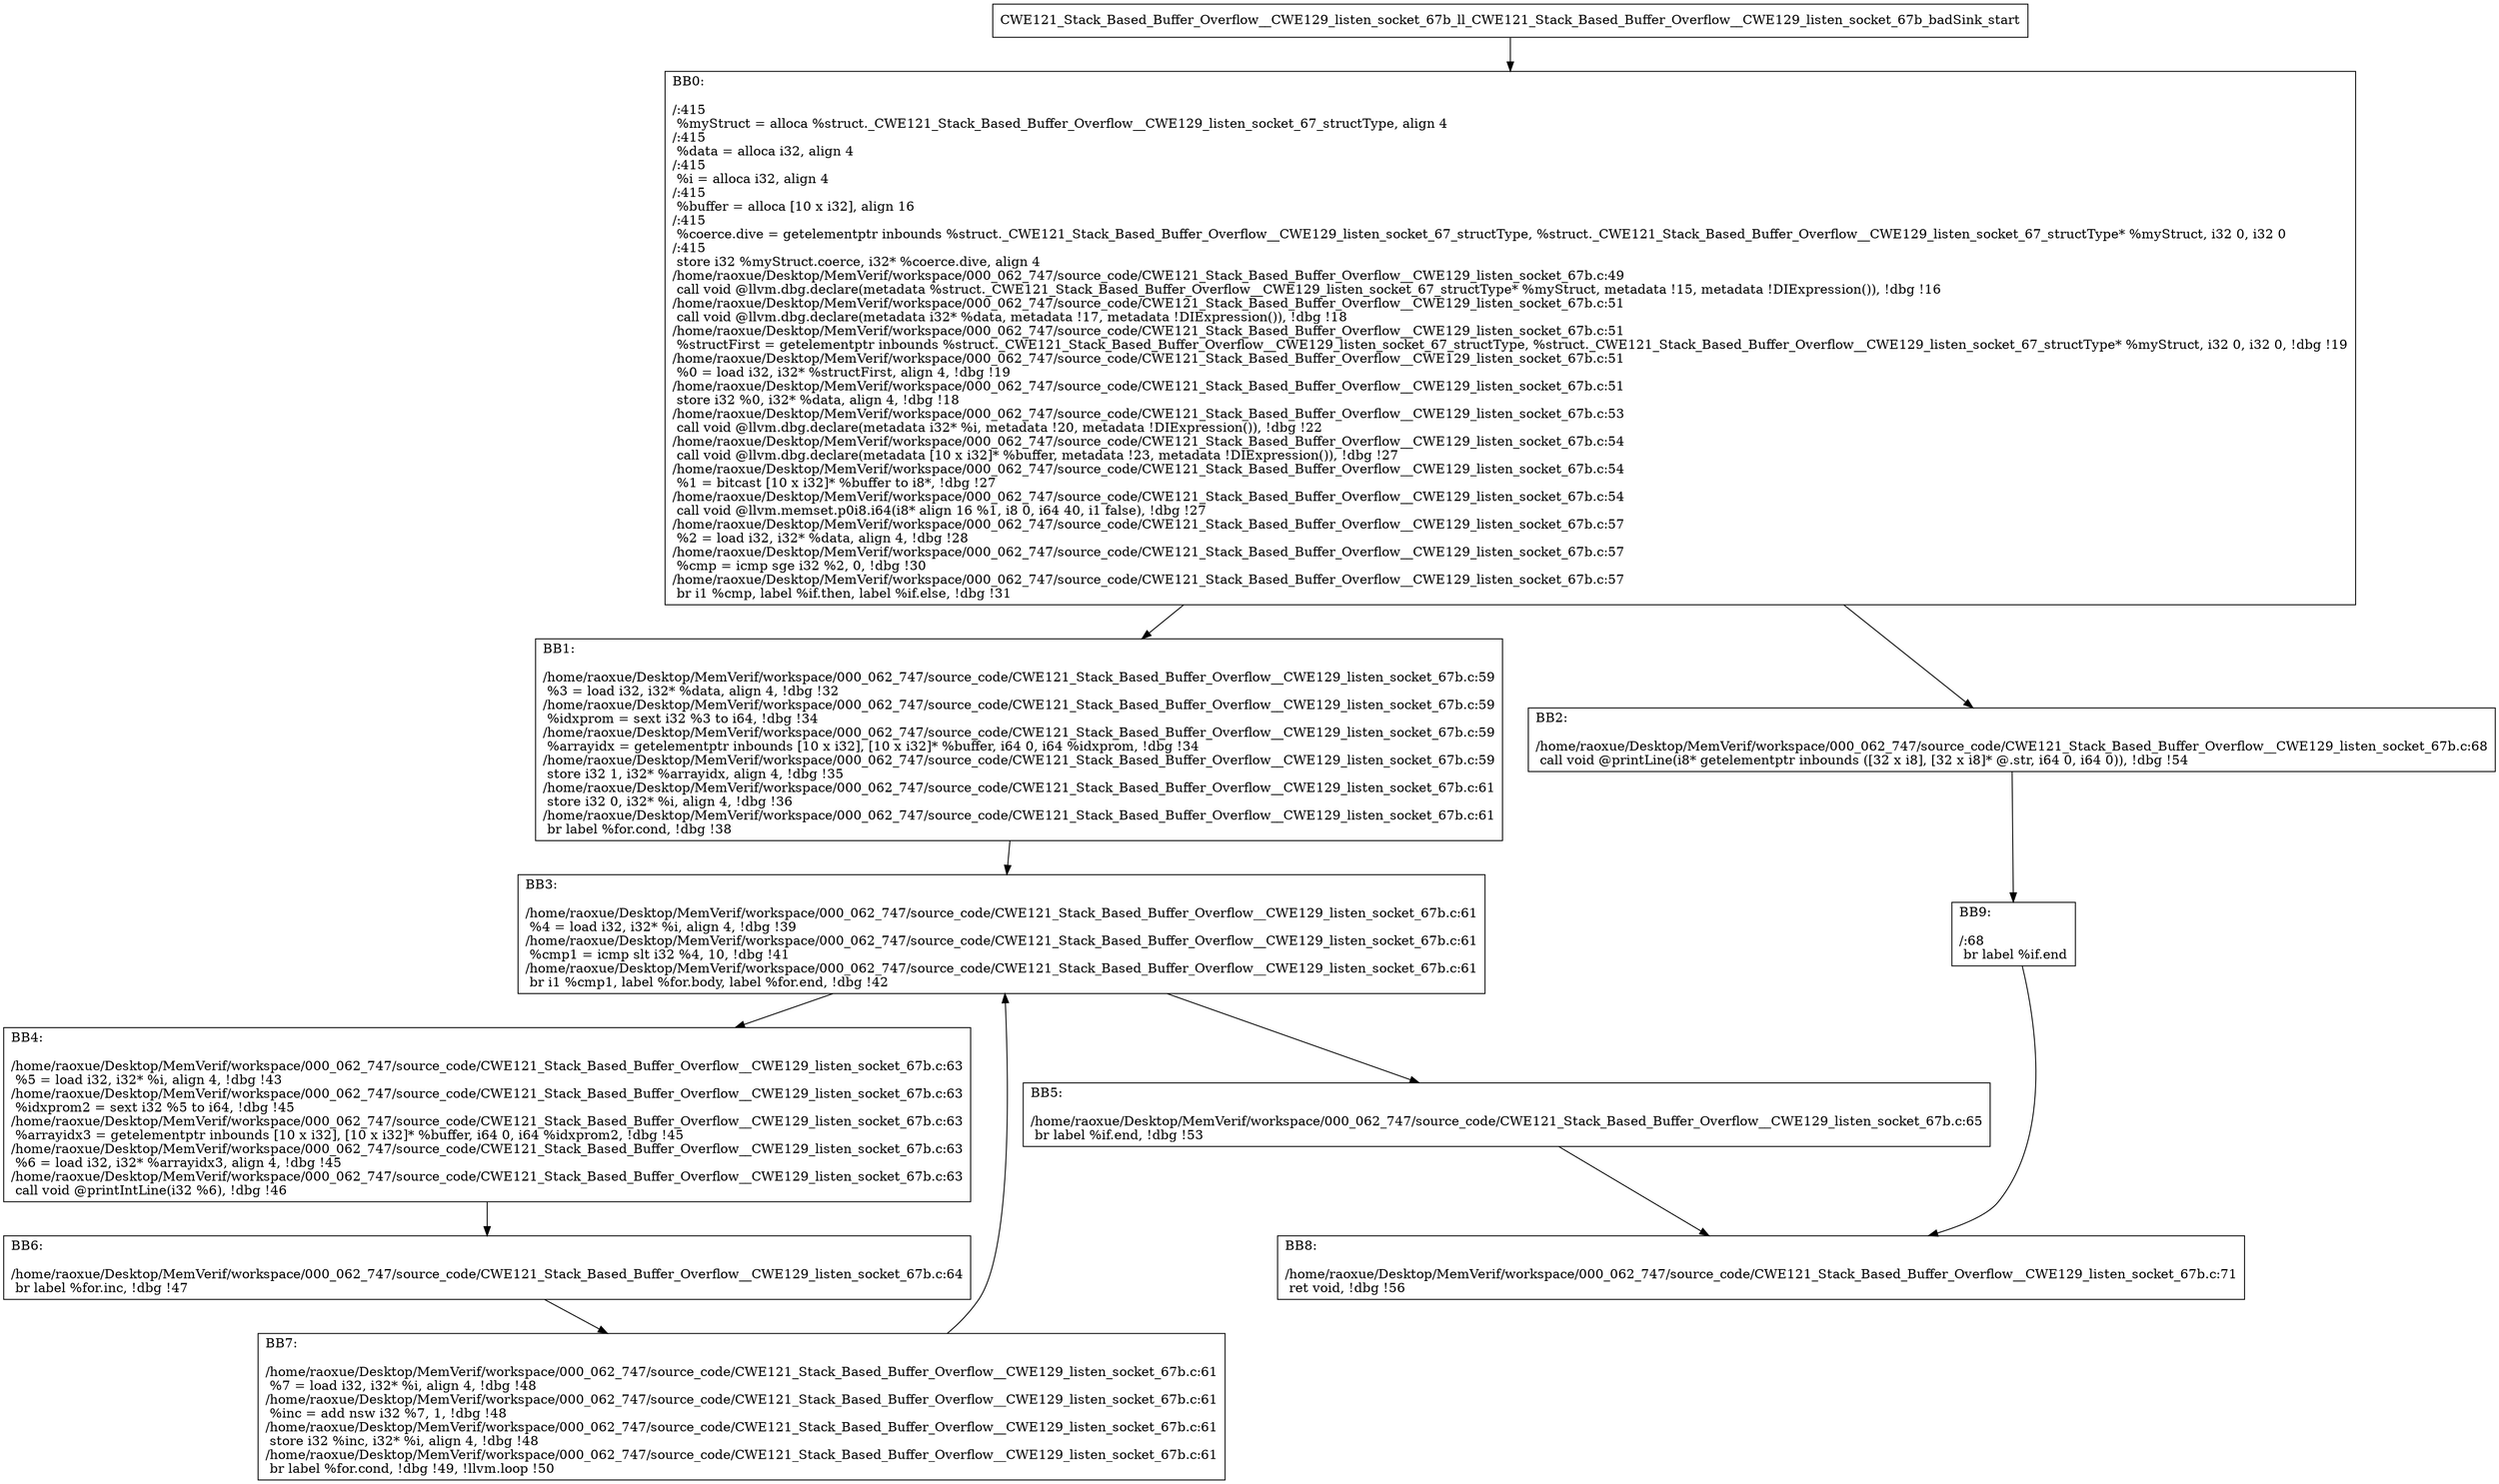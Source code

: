 digraph "CFG for'CWE121_Stack_Based_Buffer_Overflow__CWE129_listen_socket_67b_ll_CWE121_Stack_Based_Buffer_Overflow__CWE129_listen_socket_67b_badSink' function" {
	BBCWE121_Stack_Based_Buffer_Overflow__CWE129_listen_socket_67b_ll_CWE121_Stack_Based_Buffer_Overflow__CWE129_listen_socket_67b_badSink_start[shape=record,label="{CWE121_Stack_Based_Buffer_Overflow__CWE129_listen_socket_67b_ll_CWE121_Stack_Based_Buffer_Overflow__CWE129_listen_socket_67b_badSink_start}"];
	BBCWE121_Stack_Based_Buffer_Overflow__CWE129_listen_socket_67b_ll_CWE121_Stack_Based_Buffer_Overflow__CWE129_listen_socket_67b_badSink_start-> CWE121_Stack_Based_Buffer_Overflow__CWE129_listen_socket_67b_ll_CWE121_Stack_Based_Buffer_Overflow__CWE129_listen_socket_67b_badSinkBB0;
	CWE121_Stack_Based_Buffer_Overflow__CWE129_listen_socket_67b_ll_CWE121_Stack_Based_Buffer_Overflow__CWE129_listen_socket_67b_badSinkBB0 [shape=record, label="{BB0:\l\l/:415\l
  %myStruct = alloca %struct._CWE121_Stack_Based_Buffer_Overflow__CWE129_listen_socket_67_structType, align 4\l
/:415\l
  %data = alloca i32, align 4\l
/:415\l
  %i = alloca i32, align 4\l
/:415\l
  %buffer = alloca [10 x i32], align 16\l
/:415\l
  %coerce.dive = getelementptr inbounds %struct._CWE121_Stack_Based_Buffer_Overflow__CWE129_listen_socket_67_structType, %struct._CWE121_Stack_Based_Buffer_Overflow__CWE129_listen_socket_67_structType* %myStruct, i32 0, i32 0\l
/:415\l
  store i32 %myStruct.coerce, i32* %coerce.dive, align 4\l
/home/raoxue/Desktop/MemVerif/workspace/000_062_747/source_code/CWE121_Stack_Based_Buffer_Overflow__CWE129_listen_socket_67b.c:49\l
  call void @llvm.dbg.declare(metadata %struct._CWE121_Stack_Based_Buffer_Overflow__CWE129_listen_socket_67_structType* %myStruct, metadata !15, metadata !DIExpression()), !dbg !16\l
/home/raoxue/Desktop/MemVerif/workspace/000_062_747/source_code/CWE121_Stack_Based_Buffer_Overflow__CWE129_listen_socket_67b.c:51\l
  call void @llvm.dbg.declare(metadata i32* %data, metadata !17, metadata !DIExpression()), !dbg !18\l
/home/raoxue/Desktop/MemVerif/workspace/000_062_747/source_code/CWE121_Stack_Based_Buffer_Overflow__CWE129_listen_socket_67b.c:51\l
  %structFirst = getelementptr inbounds %struct._CWE121_Stack_Based_Buffer_Overflow__CWE129_listen_socket_67_structType, %struct._CWE121_Stack_Based_Buffer_Overflow__CWE129_listen_socket_67_structType* %myStruct, i32 0, i32 0, !dbg !19\l
/home/raoxue/Desktop/MemVerif/workspace/000_062_747/source_code/CWE121_Stack_Based_Buffer_Overflow__CWE129_listen_socket_67b.c:51\l
  %0 = load i32, i32* %structFirst, align 4, !dbg !19\l
/home/raoxue/Desktop/MemVerif/workspace/000_062_747/source_code/CWE121_Stack_Based_Buffer_Overflow__CWE129_listen_socket_67b.c:51\l
  store i32 %0, i32* %data, align 4, !dbg !18\l
/home/raoxue/Desktop/MemVerif/workspace/000_062_747/source_code/CWE121_Stack_Based_Buffer_Overflow__CWE129_listen_socket_67b.c:53\l
  call void @llvm.dbg.declare(metadata i32* %i, metadata !20, metadata !DIExpression()), !dbg !22\l
/home/raoxue/Desktop/MemVerif/workspace/000_062_747/source_code/CWE121_Stack_Based_Buffer_Overflow__CWE129_listen_socket_67b.c:54\l
  call void @llvm.dbg.declare(metadata [10 x i32]* %buffer, metadata !23, metadata !DIExpression()), !dbg !27\l
/home/raoxue/Desktop/MemVerif/workspace/000_062_747/source_code/CWE121_Stack_Based_Buffer_Overflow__CWE129_listen_socket_67b.c:54\l
  %1 = bitcast [10 x i32]* %buffer to i8*, !dbg !27\l
/home/raoxue/Desktop/MemVerif/workspace/000_062_747/source_code/CWE121_Stack_Based_Buffer_Overflow__CWE129_listen_socket_67b.c:54\l
  call void @llvm.memset.p0i8.i64(i8* align 16 %1, i8 0, i64 40, i1 false), !dbg !27\l
/home/raoxue/Desktop/MemVerif/workspace/000_062_747/source_code/CWE121_Stack_Based_Buffer_Overflow__CWE129_listen_socket_67b.c:57\l
  %2 = load i32, i32* %data, align 4, !dbg !28\l
/home/raoxue/Desktop/MemVerif/workspace/000_062_747/source_code/CWE121_Stack_Based_Buffer_Overflow__CWE129_listen_socket_67b.c:57\l
  %cmp = icmp sge i32 %2, 0, !dbg !30\l
/home/raoxue/Desktop/MemVerif/workspace/000_062_747/source_code/CWE121_Stack_Based_Buffer_Overflow__CWE129_listen_socket_67b.c:57\l
  br i1 %cmp, label %if.then, label %if.else, !dbg !31\l
}"];
	CWE121_Stack_Based_Buffer_Overflow__CWE129_listen_socket_67b_ll_CWE121_Stack_Based_Buffer_Overflow__CWE129_listen_socket_67b_badSinkBB0-> CWE121_Stack_Based_Buffer_Overflow__CWE129_listen_socket_67b_ll_CWE121_Stack_Based_Buffer_Overflow__CWE129_listen_socket_67b_badSinkBB1;
	CWE121_Stack_Based_Buffer_Overflow__CWE129_listen_socket_67b_ll_CWE121_Stack_Based_Buffer_Overflow__CWE129_listen_socket_67b_badSinkBB0-> CWE121_Stack_Based_Buffer_Overflow__CWE129_listen_socket_67b_ll_CWE121_Stack_Based_Buffer_Overflow__CWE129_listen_socket_67b_badSinkBB2;
	CWE121_Stack_Based_Buffer_Overflow__CWE129_listen_socket_67b_ll_CWE121_Stack_Based_Buffer_Overflow__CWE129_listen_socket_67b_badSinkBB1 [shape=record, label="{BB1:\l\l/home/raoxue/Desktop/MemVerif/workspace/000_062_747/source_code/CWE121_Stack_Based_Buffer_Overflow__CWE129_listen_socket_67b.c:59\l
  %3 = load i32, i32* %data, align 4, !dbg !32\l
/home/raoxue/Desktop/MemVerif/workspace/000_062_747/source_code/CWE121_Stack_Based_Buffer_Overflow__CWE129_listen_socket_67b.c:59\l
  %idxprom = sext i32 %3 to i64, !dbg !34\l
/home/raoxue/Desktop/MemVerif/workspace/000_062_747/source_code/CWE121_Stack_Based_Buffer_Overflow__CWE129_listen_socket_67b.c:59\l
  %arrayidx = getelementptr inbounds [10 x i32], [10 x i32]* %buffer, i64 0, i64 %idxprom, !dbg !34\l
/home/raoxue/Desktop/MemVerif/workspace/000_062_747/source_code/CWE121_Stack_Based_Buffer_Overflow__CWE129_listen_socket_67b.c:59\l
  store i32 1, i32* %arrayidx, align 4, !dbg !35\l
/home/raoxue/Desktop/MemVerif/workspace/000_062_747/source_code/CWE121_Stack_Based_Buffer_Overflow__CWE129_listen_socket_67b.c:61\l
  store i32 0, i32* %i, align 4, !dbg !36\l
/home/raoxue/Desktop/MemVerif/workspace/000_062_747/source_code/CWE121_Stack_Based_Buffer_Overflow__CWE129_listen_socket_67b.c:61\l
  br label %for.cond, !dbg !38\l
}"];
	CWE121_Stack_Based_Buffer_Overflow__CWE129_listen_socket_67b_ll_CWE121_Stack_Based_Buffer_Overflow__CWE129_listen_socket_67b_badSinkBB1-> CWE121_Stack_Based_Buffer_Overflow__CWE129_listen_socket_67b_ll_CWE121_Stack_Based_Buffer_Overflow__CWE129_listen_socket_67b_badSinkBB3;
	CWE121_Stack_Based_Buffer_Overflow__CWE129_listen_socket_67b_ll_CWE121_Stack_Based_Buffer_Overflow__CWE129_listen_socket_67b_badSinkBB3 [shape=record, label="{BB3:\l\l/home/raoxue/Desktop/MemVerif/workspace/000_062_747/source_code/CWE121_Stack_Based_Buffer_Overflow__CWE129_listen_socket_67b.c:61\l
  %4 = load i32, i32* %i, align 4, !dbg !39\l
/home/raoxue/Desktop/MemVerif/workspace/000_062_747/source_code/CWE121_Stack_Based_Buffer_Overflow__CWE129_listen_socket_67b.c:61\l
  %cmp1 = icmp slt i32 %4, 10, !dbg !41\l
/home/raoxue/Desktop/MemVerif/workspace/000_062_747/source_code/CWE121_Stack_Based_Buffer_Overflow__CWE129_listen_socket_67b.c:61\l
  br i1 %cmp1, label %for.body, label %for.end, !dbg !42\l
}"];
	CWE121_Stack_Based_Buffer_Overflow__CWE129_listen_socket_67b_ll_CWE121_Stack_Based_Buffer_Overflow__CWE129_listen_socket_67b_badSinkBB3-> CWE121_Stack_Based_Buffer_Overflow__CWE129_listen_socket_67b_ll_CWE121_Stack_Based_Buffer_Overflow__CWE129_listen_socket_67b_badSinkBB4;
	CWE121_Stack_Based_Buffer_Overflow__CWE129_listen_socket_67b_ll_CWE121_Stack_Based_Buffer_Overflow__CWE129_listen_socket_67b_badSinkBB3-> CWE121_Stack_Based_Buffer_Overflow__CWE129_listen_socket_67b_ll_CWE121_Stack_Based_Buffer_Overflow__CWE129_listen_socket_67b_badSinkBB5;
	CWE121_Stack_Based_Buffer_Overflow__CWE129_listen_socket_67b_ll_CWE121_Stack_Based_Buffer_Overflow__CWE129_listen_socket_67b_badSinkBB4 [shape=record, label="{BB4:\l\l/home/raoxue/Desktop/MemVerif/workspace/000_062_747/source_code/CWE121_Stack_Based_Buffer_Overflow__CWE129_listen_socket_67b.c:63\l
  %5 = load i32, i32* %i, align 4, !dbg !43\l
/home/raoxue/Desktop/MemVerif/workspace/000_062_747/source_code/CWE121_Stack_Based_Buffer_Overflow__CWE129_listen_socket_67b.c:63\l
  %idxprom2 = sext i32 %5 to i64, !dbg !45\l
/home/raoxue/Desktop/MemVerif/workspace/000_062_747/source_code/CWE121_Stack_Based_Buffer_Overflow__CWE129_listen_socket_67b.c:63\l
  %arrayidx3 = getelementptr inbounds [10 x i32], [10 x i32]* %buffer, i64 0, i64 %idxprom2, !dbg !45\l
/home/raoxue/Desktop/MemVerif/workspace/000_062_747/source_code/CWE121_Stack_Based_Buffer_Overflow__CWE129_listen_socket_67b.c:63\l
  %6 = load i32, i32* %arrayidx3, align 4, !dbg !45\l
/home/raoxue/Desktop/MemVerif/workspace/000_062_747/source_code/CWE121_Stack_Based_Buffer_Overflow__CWE129_listen_socket_67b.c:63\l
  call void @printIntLine(i32 %6), !dbg !46\l
}"];
	CWE121_Stack_Based_Buffer_Overflow__CWE129_listen_socket_67b_ll_CWE121_Stack_Based_Buffer_Overflow__CWE129_listen_socket_67b_badSinkBB4-> CWE121_Stack_Based_Buffer_Overflow__CWE129_listen_socket_67b_ll_CWE121_Stack_Based_Buffer_Overflow__CWE129_listen_socket_67b_badSinkBB6;
	CWE121_Stack_Based_Buffer_Overflow__CWE129_listen_socket_67b_ll_CWE121_Stack_Based_Buffer_Overflow__CWE129_listen_socket_67b_badSinkBB6 [shape=record, label="{BB6:\l\l/home/raoxue/Desktop/MemVerif/workspace/000_062_747/source_code/CWE121_Stack_Based_Buffer_Overflow__CWE129_listen_socket_67b.c:64\l
  br label %for.inc, !dbg !47\l
}"];
	CWE121_Stack_Based_Buffer_Overflow__CWE129_listen_socket_67b_ll_CWE121_Stack_Based_Buffer_Overflow__CWE129_listen_socket_67b_badSinkBB6-> CWE121_Stack_Based_Buffer_Overflow__CWE129_listen_socket_67b_ll_CWE121_Stack_Based_Buffer_Overflow__CWE129_listen_socket_67b_badSinkBB7;
	CWE121_Stack_Based_Buffer_Overflow__CWE129_listen_socket_67b_ll_CWE121_Stack_Based_Buffer_Overflow__CWE129_listen_socket_67b_badSinkBB7 [shape=record, label="{BB7:\l\l/home/raoxue/Desktop/MemVerif/workspace/000_062_747/source_code/CWE121_Stack_Based_Buffer_Overflow__CWE129_listen_socket_67b.c:61\l
  %7 = load i32, i32* %i, align 4, !dbg !48\l
/home/raoxue/Desktop/MemVerif/workspace/000_062_747/source_code/CWE121_Stack_Based_Buffer_Overflow__CWE129_listen_socket_67b.c:61\l
  %inc = add nsw i32 %7, 1, !dbg !48\l
/home/raoxue/Desktop/MemVerif/workspace/000_062_747/source_code/CWE121_Stack_Based_Buffer_Overflow__CWE129_listen_socket_67b.c:61\l
  store i32 %inc, i32* %i, align 4, !dbg !48\l
/home/raoxue/Desktop/MemVerif/workspace/000_062_747/source_code/CWE121_Stack_Based_Buffer_Overflow__CWE129_listen_socket_67b.c:61\l
  br label %for.cond, !dbg !49, !llvm.loop !50\l
}"];
	CWE121_Stack_Based_Buffer_Overflow__CWE129_listen_socket_67b_ll_CWE121_Stack_Based_Buffer_Overflow__CWE129_listen_socket_67b_badSinkBB7-> CWE121_Stack_Based_Buffer_Overflow__CWE129_listen_socket_67b_ll_CWE121_Stack_Based_Buffer_Overflow__CWE129_listen_socket_67b_badSinkBB3;
	CWE121_Stack_Based_Buffer_Overflow__CWE129_listen_socket_67b_ll_CWE121_Stack_Based_Buffer_Overflow__CWE129_listen_socket_67b_badSinkBB5 [shape=record, label="{BB5:\l\l/home/raoxue/Desktop/MemVerif/workspace/000_062_747/source_code/CWE121_Stack_Based_Buffer_Overflow__CWE129_listen_socket_67b.c:65\l
  br label %if.end, !dbg !53\l
}"];
	CWE121_Stack_Based_Buffer_Overflow__CWE129_listen_socket_67b_ll_CWE121_Stack_Based_Buffer_Overflow__CWE129_listen_socket_67b_badSinkBB5-> CWE121_Stack_Based_Buffer_Overflow__CWE129_listen_socket_67b_ll_CWE121_Stack_Based_Buffer_Overflow__CWE129_listen_socket_67b_badSinkBB8;
	CWE121_Stack_Based_Buffer_Overflow__CWE129_listen_socket_67b_ll_CWE121_Stack_Based_Buffer_Overflow__CWE129_listen_socket_67b_badSinkBB2 [shape=record, label="{BB2:\l\l/home/raoxue/Desktop/MemVerif/workspace/000_062_747/source_code/CWE121_Stack_Based_Buffer_Overflow__CWE129_listen_socket_67b.c:68\l
  call void @printLine(i8* getelementptr inbounds ([32 x i8], [32 x i8]* @.str, i64 0, i64 0)), !dbg !54\l
}"];
	CWE121_Stack_Based_Buffer_Overflow__CWE129_listen_socket_67b_ll_CWE121_Stack_Based_Buffer_Overflow__CWE129_listen_socket_67b_badSinkBB2-> CWE121_Stack_Based_Buffer_Overflow__CWE129_listen_socket_67b_ll_CWE121_Stack_Based_Buffer_Overflow__CWE129_listen_socket_67b_badSinkBB9;
	CWE121_Stack_Based_Buffer_Overflow__CWE129_listen_socket_67b_ll_CWE121_Stack_Based_Buffer_Overflow__CWE129_listen_socket_67b_badSinkBB9 [shape=record, label="{BB9:\l\l/:68\l
  br label %if.end\l
}"];
	CWE121_Stack_Based_Buffer_Overflow__CWE129_listen_socket_67b_ll_CWE121_Stack_Based_Buffer_Overflow__CWE129_listen_socket_67b_badSinkBB9-> CWE121_Stack_Based_Buffer_Overflow__CWE129_listen_socket_67b_ll_CWE121_Stack_Based_Buffer_Overflow__CWE129_listen_socket_67b_badSinkBB8;
	CWE121_Stack_Based_Buffer_Overflow__CWE129_listen_socket_67b_ll_CWE121_Stack_Based_Buffer_Overflow__CWE129_listen_socket_67b_badSinkBB8 [shape=record, label="{BB8:\l\l/home/raoxue/Desktop/MemVerif/workspace/000_062_747/source_code/CWE121_Stack_Based_Buffer_Overflow__CWE129_listen_socket_67b.c:71\l
  ret void, !dbg !56\l
}"];
}
